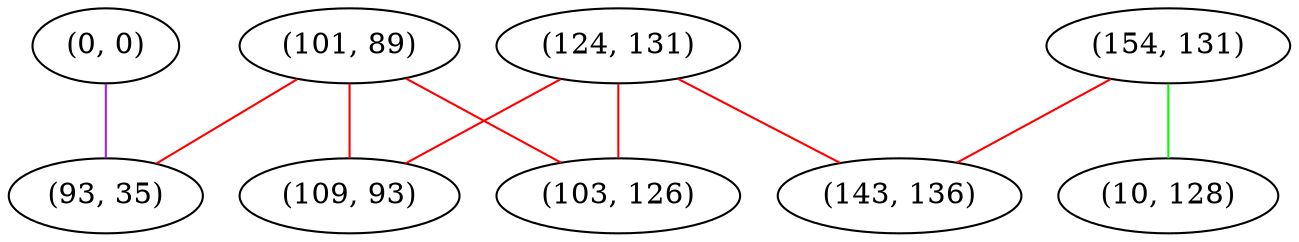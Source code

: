 graph "" {
"(0, 0)";
"(154, 131)";
"(124, 131)";
"(101, 89)";
"(103, 126)";
"(143, 136)";
"(109, 93)";
"(93, 35)";
"(10, 128)";
"(0, 0)" -- "(93, 35)"  [color=purple, key=0, weight=4];
"(154, 131)" -- "(10, 128)"  [color=green, key=0, weight=2];
"(154, 131)" -- "(143, 136)"  [color=red, key=0, weight=1];
"(124, 131)" -- "(103, 126)"  [color=red, key=0, weight=1];
"(124, 131)" -- "(143, 136)"  [color=red, key=0, weight=1];
"(124, 131)" -- "(109, 93)"  [color=red, key=0, weight=1];
"(101, 89)" -- "(103, 126)"  [color=red, key=0, weight=1];
"(101, 89)" -- "(109, 93)"  [color=red, key=0, weight=1];
"(101, 89)" -- "(93, 35)"  [color=red, key=0, weight=1];
}
